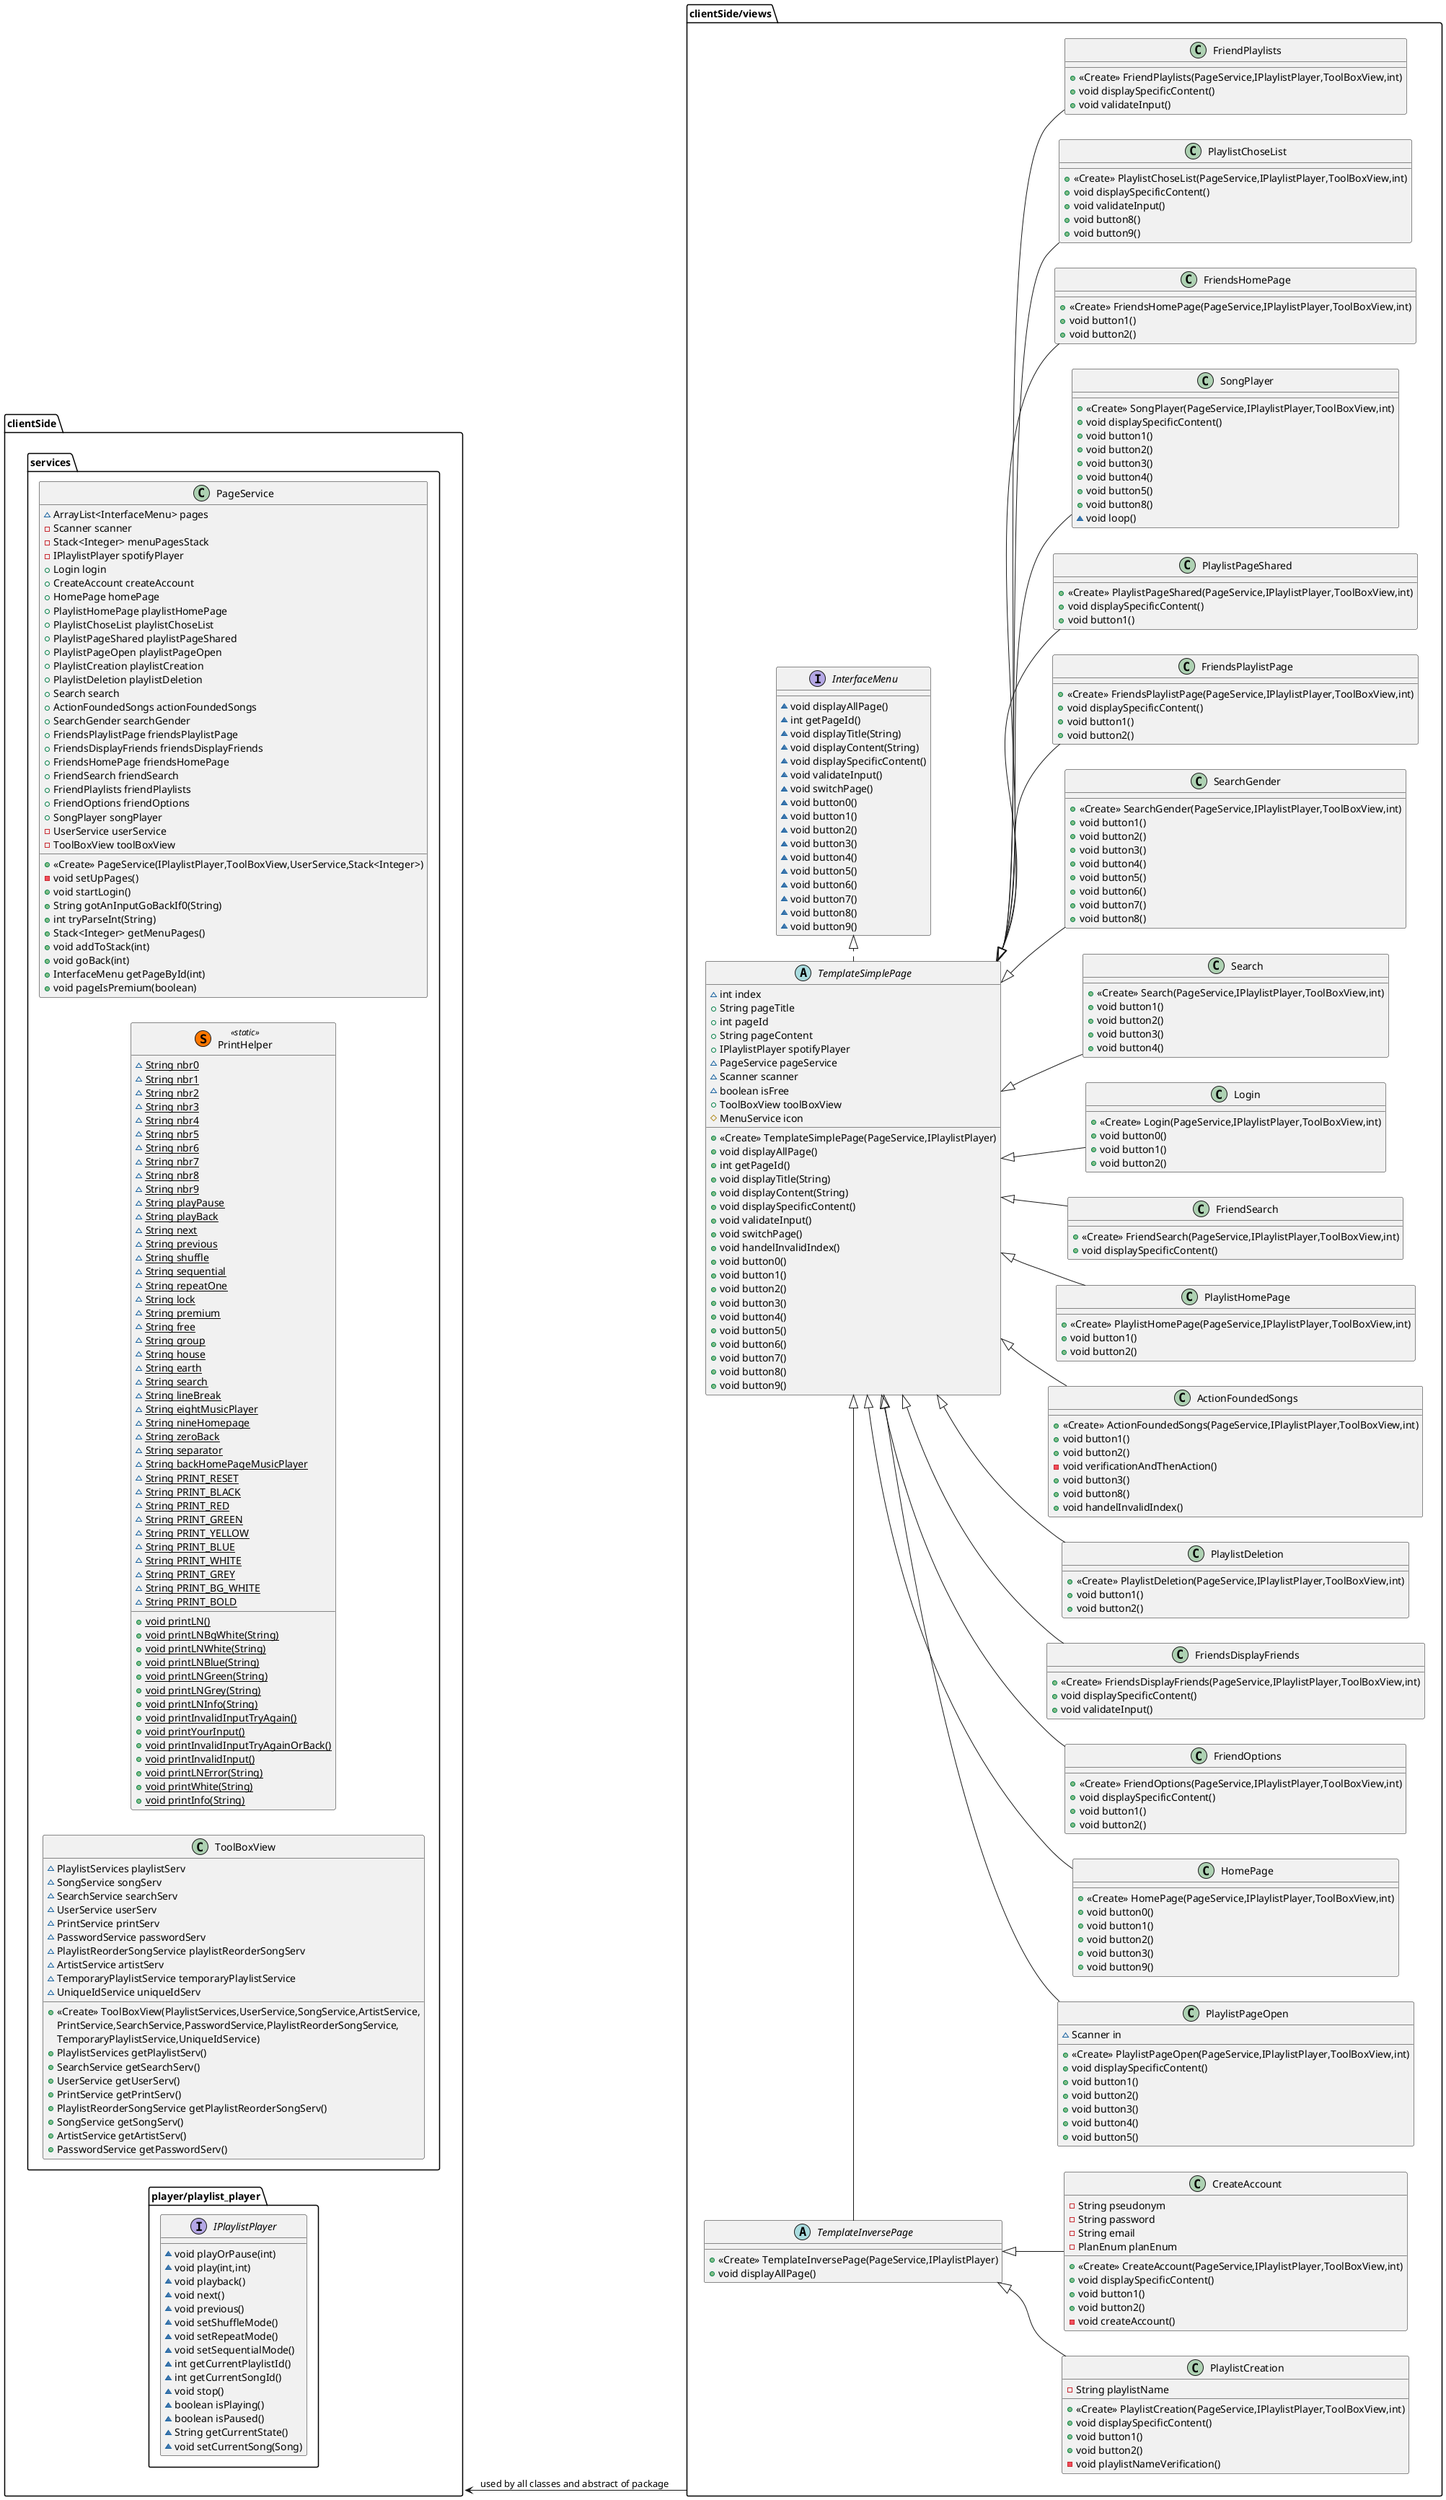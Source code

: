 @startuml
left to right direction

class clientSide/views.PlaylistPageOpen {
~ Scanner in
+ <<Create>> PlaylistPageOpen(PageService,IPlaylistPlayer,ToolBoxView,int)
+ void displaySpecificContent()
+ void button1()
+ void button2()
+ void button3()
+ void button4()
+ void button5()
}


class clientSide/views.HomePage {
+ <<Create>> HomePage(PageService,IPlaylistPlayer,ToolBoxView,int)
+ void button0()
+ void button1()
+ void button2()
+ void button3()
+ void button9()
}

abstract class clientSide/views.TemplateInversePage {
+ <<Create>> TemplateInversePage(PageService,IPlaylistPlayer)
+ void displayAllPage()
}

class clientSide.services.ToolBoxView {
~ PlaylistServices playlistServ
~ SongService songServ
~ SearchService searchServ
~ UserService userServ
~ PrintService printServ
~ PasswordService passwordServ
~ PlaylistReorderSongService playlistReorderSongServ
~ ArtistService artistServ
~ TemporaryPlaylistService temporaryPlaylistService
~ UniqueIdService uniqueIdServ
+ <<Create>> ToolBoxView(PlaylistServices,UserService,SongService,ArtistService,
PrintService,SearchService,PasswordService,PlaylistReorderSongService, \nTemporaryPlaylistService,UniqueIdService)
+ PlaylistServices getPlaylistServ()
+ SearchService getSearchServ()
+ UserService getUserServ()
+ PrintService getPrintServ()
+ PlaylistReorderSongService getPlaylistReorderSongServ()
+ SongService getSongServ()
+ ArtistService getArtistServ()
+ PasswordService getPasswordServ()
}


class clientSide/views.FriendOptions {
+ <<Create>> FriendOptions(PageService,IPlaylistPlayer,ToolBoxView,int)
+ void displaySpecificContent()
+ void button1()
+ void button2()
}

class clientSide/views.FriendsDisplayFriends {
+ <<Create>> FriendsDisplayFriends(PageService,IPlaylistPlayer,ToolBoxView,int)
+ void displaySpecificContent()
+ void validateInput()
}

class "clientSide.services.PageService" {
~ ArrayList<InterfaceMenu> pages
- Scanner scanner
- Stack<Integer> menuPagesStack
- IPlaylistPlayer spotifyPlayer
+ Login login
+ CreateAccount createAccount
+ HomePage homePage
+ PlaylistHomePage playlistHomePage
+ PlaylistChoseList playlistChoseList
+ PlaylistPageShared playlistPageShared
+ PlaylistPageOpen playlistPageOpen
+ PlaylistCreation playlistCreation
+ PlaylistDeletion playlistDeletion
+ Search search
+ ActionFoundedSongs actionFoundedSongs
+ SearchGender searchGender
+ FriendsPlaylistPage friendsPlaylistPage
+ FriendsDisplayFriends friendsDisplayFriends
+ FriendsHomePage friendsHomePage
+ FriendSearch friendSearch
+ FriendPlaylists friendPlaylists
+ FriendOptions friendOptions
+ SongPlayer songPlayer
- UserService userService
- ToolBoxView toolBoxView
+ <<Create>> PageService(IPlaylistPlayer,ToolBoxView,UserService,Stack<Integer>)
- void setUpPages()
+ void startLogin()
+ String gotAnInputGoBackIf0(String)
+ int tryParseInt(String)
+ Stack<Integer> getMenuPages()
+ void addToStack(int)
+ void goBack(int)
+ InterfaceMenu getPageById(int)
+ void pageIsPremium(boolean)
}


interface clientSide/views.InterfaceMenu {
~ void displayAllPage()
~ int getPageId()
~ void displayTitle(String)
~ void displayContent(String)
~ void displaySpecificContent()
~ void validateInput()
~ void switchPage()
~ void button0()
~ void button1()
~ void button2()
~ void button3()
~ void button4()
~ void button5()
~ void button6()
~ void button7()
~ void button8()
~ void button9()
}

class clientSide/views.PlaylistCreation {
- String playlistName
+ <<Create>> PlaylistCreation(PageService,IPlaylistPlayer,ToolBoxView,int)
+ void displaySpecificContent()
+ void button1()
+ void button2()
- void playlistNameVerification()
}

abstract class clientSide/views.TemplateSimplePage {
~ int index
+ String pageTitle
+ int pageId
+ String pageContent
+ IPlaylistPlayer spotifyPlayer
~ PageService pageService
~ Scanner scanner
~ boolean isFree
+ ToolBoxView toolBoxView
# MenuService icon
+ <<Create>> TemplateSimplePage(PageService,IPlaylistPlayer)
+ void displayAllPage()
+ int getPageId()
+ void displayTitle(String)
+ void displayContent(String)
+ void displaySpecificContent()
+ void validateInput()
+ void switchPage()
+ void handelInvalidIndex()
+ void button0()
+ void button1()
+ void button2()
+ void button3()
+ void button4()
+ void button5()
+ void button6()
+ void button7()
+ void button8()
+ void button9()
}


class clientSide/views.CreateAccount {
- String pseudonym
- String password
- String email
- PlanEnum planEnum
+ <<Create>> CreateAccount(PageService,IPlaylistPlayer,ToolBoxView,int)
+ void displaySpecificContent()
+ void button1()
+ void button2()
- void createAccount()
}


class clientSide/views.PlaylistDeletion {
+ <<Create>> PlaylistDeletion(PageService,IPlaylistPlayer,ToolBoxView,int)
+ void button1()
+ void button2()
}

class clientSide/views.ActionFoundedSongs {
+ <<Create>> ActionFoundedSongs(PageService,IPlaylistPlayer,ToolBoxView,int)
+ void button1()
+ void button2()
- void verificationAndThenAction()
+ void button3()
+ void button8()
+ void handelInvalidIndex()
}

class clientSide/views.PlaylistHomePage {
+ <<Create>> PlaylistHomePage(PageService,IPlaylistPlayer,ToolBoxView,int)
+ void button1()
+ void button2()
}

class clientSide/views.FriendSearch {
+ <<Create>> FriendSearch(PageService,IPlaylistPlayer,ToolBoxView,int)
+ void displaySpecificContent()
}

class clientSide/views.Login {
+ <<Create>> Login(PageService,IPlaylistPlayer,ToolBoxView,int)
+ void button0()
+ void button1()
+ void button2()
}
class "clientSide.services.PrintHelper" << (S, #FF7700) static >> {
    ~ {static} String nbr0
    ~ {static} String nbr1
    ~ {static} String nbr2
    ~ {static} String nbr3
    ~ {static} String nbr4
    ~ {static} String nbr5
    ~ {static} String nbr6
    ~ {static} String nbr7
    ~ {static} String nbr8
    ~ {static} String nbr9
    ~ {static} String playPause
    ~ {static} String playBack
    ~ {static} String next
    ~ {static} String previous
    ~ {static} String shuffle
    ~ {static} String sequential
    ~ {static} String repeatOne
    ~ {static} String lock
    ~ {static} String premium
    ~ {static} String free
    ~ {static} String group
    ~ {static} String house
    ~ {static} String earth
    ~ {static} String search
    ~ {static} String lineBreak
    ~ {static} String eightMusicPlayer
    ~ {static} String nineHomepage
    ~ {static} String zeroBack
    ~ {static} String separator
    ~ {static} String backHomePageMusicPlayer
    ~ {static} String PRINT_RESET
    ~ {static} String PRINT_BLACK
    ~ {static} String PRINT_RED
    ~ {static} String PRINT_GREEN
    ~ {static} String PRINT_YELLOW
    ~ {static} String PRINT_BLUE
    ~ {static} String PRINT_WHITE
    ~ {static} String PRINT_GREY
    ~ {static} String PRINT_BG_WHITE
    ~ {static} String PRINT_BOLD

    + {static} void printLN()
    + {static} void printLNBgWhite(String)
    + {static} void printLNWhite(String)
    + {static} void printLNBlue(String)
    + {static} void printLNGreen(String)
    + {static} void printLNGrey(String)
    + {static} void printLNInfo(String)
    + {static} void printInvalidInputTryAgain()
    + {static} void printYourInput()
    + {static} void printInvalidInputTryAgainOrBack()
    + {static} void printInvalidInput()
    + {static} void printLNError(String)
    + {static} void printWhite(String)
    + {static} void printInfo(String)
}


class clientSide/views.Search {
+ <<Create>> Search(PageService,IPlaylistPlayer,ToolBoxView,int)
+ void button1()
+ void button2()
+ void button3()
+ void button4()
}

class clientSide/views.SearchGender {
+ <<Create>> SearchGender(PageService,IPlaylistPlayer,ToolBoxView,int)
+ void button1()
+ void button2()
+ void button3()
+ void button4()
+ void button5()
+ void button6()
+ void button7()
+ void button8()
}

class clientSide/views.FriendsPlaylistPage {
+ <<Create>> FriendsPlaylistPage(PageService,IPlaylistPlayer,ToolBoxView,int)
+ void displaySpecificContent()
+ void button1()
+ void button2()
}

class clientSide/views.PlaylistPageShared {
+ <<Create>> PlaylistPageShared(PageService,IPlaylistPlayer,ToolBoxView,int)
+ void displaySpecificContent()
+ void button1()
}

class clientSide/views.SongPlayer {
+ <<Create>> SongPlayer(PageService,IPlaylistPlayer,ToolBoxView,int)
+ void displaySpecificContent()
+ void button1()
+ void button2()
+ void button3()
+ void button4()
+ void button5()
+ void button8()
~ void loop()
}

class clientSide/views.FriendsHomePage {
+ <<Create>> FriendsHomePage(PageService,IPlaylistPlayer,ToolBoxView,int)
+ void button1()
+ void button2()
}


class clientSide/views.PlaylistChoseList {
+ <<Create>> PlaylistChoseList(PageService,IPlaylistPlayer,ToolBoxView,int)
+ void displaySpecificContent()
+ void validateInput()
+ void button8()
+ void button9()
}

class clientSide/views.FriendPlaylists {
+ <<Create>> FriendPlaylists(PageService,IPlaylistPlayer,ToolBoxView,int)
+ void displaySpecificContent()
+ void validateInput()
}

interface "clientSide.player/playlist_player.IPlaylistPlayer" {
~ void playOrPause(int)
~ void play(int,int)
~ void playback()
~ void next()
~ void previous()
~ void setShuffleMode()
~ void setRepeatMode()
~ void setSequentialMode()
~ int getCurrentPlaylistId()
~ int getCurrentSongId()
~ void stop()
~ boolean isPlaying()
~ boolean isPaused()
~ String getCurrentState()
~ void setCurrentSong(Song)
}

'interfaces !'
'--- Dépendances vers clientSide/views.InterfaceMenu ---
"clientSide/views.TemplateSimplePage" .r.|> "clientSide/views.InterfaceMenu"

'--- Dépendances vers clientSide/views.TemplateSimplePage ---
"clientSide/views.TemplateInversePage" -r-|> "clientSide/views.TemplateSimplePage"

"clientSide/views.PlaylistPageOpen" -u-|> "clientSide/views.TemplateSimplePage"
"clientSide/views.HomePage" -u-|> "clientSide/views.TemplateSimplePage"
"clientSide/views.FriendOptions" -u-|> "clientSide/views.TemplateSimplePage"
"clientSide/views.FriendsDisplayFriends" -u-|> "clientSide/views.TemplateSimplePage"
"clientSide/views.PlaylistDeletion" -u-|> "clientSide/views.TemplateSimplePage"
"clientSide/views.ActionFoundedSongs" -u-|> "clientSide/views.TemplateSimplePage"
"clientSide/views.PlaylistHomePage" -u-|> "clientSide/views.TemplateSimplePage"
"clientSide/views.FriendSearch" -u-|> "clientSide/views.TemplateSimplePage"
"clientSide/views.Login" -u-|> "clientSide/views.TemplateSimplePage"
"clientSide/views.Search" -u-|> "clientSide/views.TemplateSimplePage"
"clientSide/views.SearchGender" -u-|> "clientSide/views.TemplateSimplePage"
"clientSide/views.FriendsPlaylistPage" -u-|> "clientSide/views.TemplateSimplePage"
"clientSide/views.PlaylistPageShared" -u-|> "clientSide/views.TemplateSimplePage"
"clientSide/views.SongPlayer" -u-|> "clientSide/views.TemplateSimplePage"
"clientSide/views.FriendsHomePage" -u-|> "clientSide/views.TemplateSimplePage"
"clientSide/views.PlaylistChoseList" -u-|> "clientSide/views.TemplateSimplePage"
"clientSide/views.FriendPlaylists" -u-|> "clientSide/views.TemplateSimplePage"

'--- Dépendances vers clientSide/views.TemplateInversePage ---
"clientSide/views.PlaylistCreation" -u-|> "clientSide/views.TemplateInversePage"
"clientSide/views.CreateAccount" -u-|> "clientSide/views.TemplateInversePage"


"clientSide/views" -u-> "clientSide" : used by all classes and abstract of package

"clientSide.services.PrintHelper" -[hidden]r-> "clientSide.services.PageService"

@enduml
